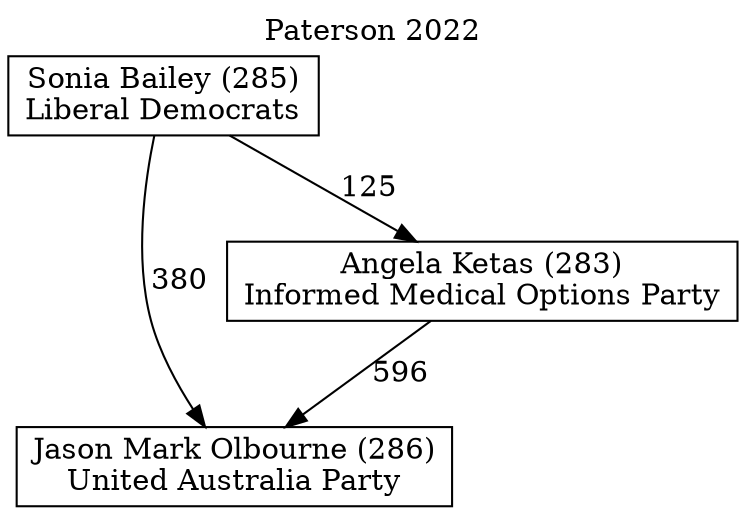 // House preference flow
digraph "Jason Mark Olbourne (286)_Paterson_2022" {
	graph [label="Paterson 2022" labelloc=t mclimit=10]
	node [shape=box]
	"Jason Mark Olbourne (286)" [label="Jason Mark Olbourne (286)
United Australia Party"]
	"Angela Ketas (283)" [label="Angela Ketas (283)
Informed Medical Options Party"]
	"Sonia Bailey (285)" [label="Sonia Bailey (285)
Liberal Democrats"]
	"Angela Ketas (283)" -> "Jason Mark Olbourne (286)" [label=596]
	"Sonia Bailey (285)" -> "Angela Ketas (283)" [label=125]
	"Sonia Bailey (285)" -> "Jason Mark Olbourne (286)" [label=380]
}
